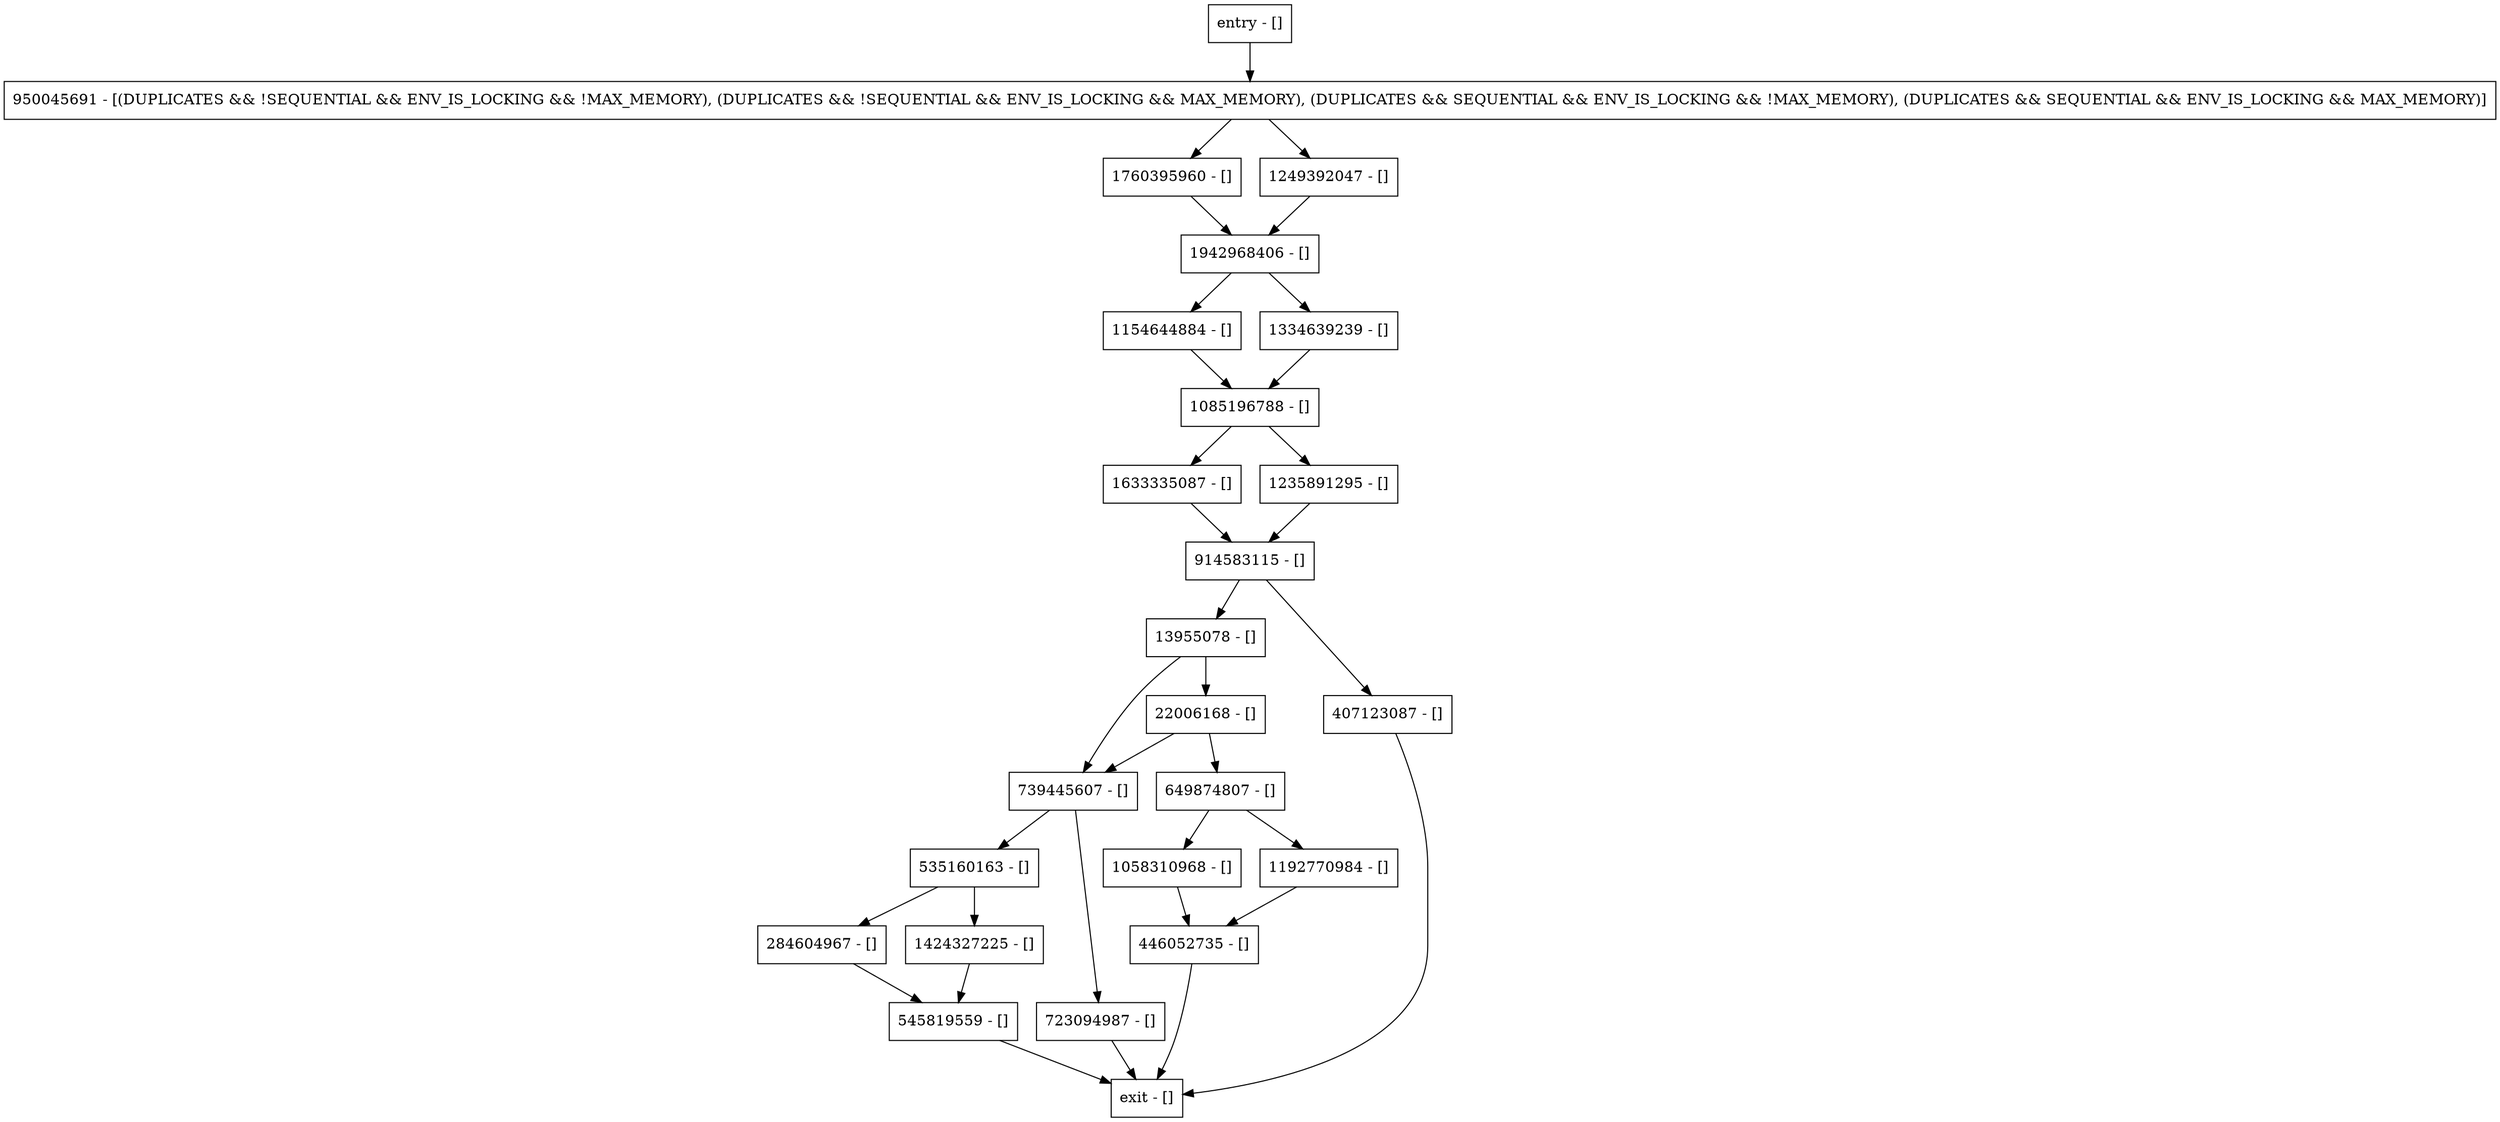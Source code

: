 digraph compare {
node [shape=record];
739445607 [label="739445607 - []"];
545819559 [label="545819559 - []"];
1058310968 [label="1058310968 - []"];
13955078 [label="13955078 - []"];
1942968406 [label="1942968406 - []"];
1760395960 [label="1760395960 - []"];
1154644884 [label="1154644884 - []"];
1633335087 [label="1633335087 - []"];
649874807 [label="649874807 - []"];
1334639239 [label="1334639239 - []"];
1249392047 [label="1249392047 - []"];
535160163 [label="535160163 - []"];
1192770984 [label="1192770984 - []"];
22006168 [label="22006168 - []"];
284604967 [label="284604967 - []"];
1085196788 [label="1085196788 - []"];
entry [label="entry - []"];
exit [label="exit - []"];
407123087 [label="407123087 - []"];
950045691 [label="950045691 - [(DUPLICATES && !SEQUENTIAL && ENV_IS_LOCKING && !MAX_MEMORY), (DUPLICATES && !SEQUENTIAL && ENV_IS_LOCKING && MAX_MEMORY), (DUPLICATES && SEQUENTIAL && ENV_IS_LOCKING && !MAX_MEMORY), (DUPLICATES && SEQUENTIAL && ENV_IS_LOCKING && MAX_MEMORY)]"];
723094987 [label="723094987 - []"];
1424327225 [label="1424327225 - []"];
914583115 [label="914583115 - []"];
1235891295 [label="1235891295 - []"];
446052735 [label="446052735 - []"];
entry;
exit;
739445607 -> 535160163;
739445607 -> 723094987;
545819559 -> exit;
1058310968 -> 446052735;
13955078 -> 739445607;
13955078 -> 22006168;
1942968406 -> 1334639239;
1942968406 -> 1154644884;
1760395960 -> 1942968406;
1154644884 -> 1085196788;
1633335087 -> 914583115;
649874807 -> 1192770984;
649874807 -> 1058310968;
1334639239 -> 1085196788;
1249392047 -> 1942968406;
535160163 -> 1424327225;
535160163 -> 284604967;
1192770984 -> 446052735;
22006168 -> 739445607;
22006168 -> 649874807;
284604967 -> 545819559;
1085196788 -> 1633335087;
1085196788 -> 1235891295;
entry -> 950045691;
407123087 -> exit;
950045691 -> 1249392047;
950045691 -> 1760395960;
723094987 -> exit;
1424327225 -> 545819559;
914583115 -> 407123087;
914583115 -> 13955078;
1235891295 -> 914583115;
446052735 -> exit;
}
